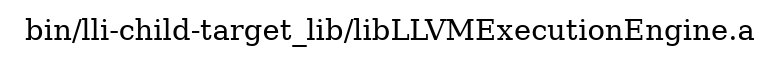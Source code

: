 digraph "bin/lli-child-target_lib/libLLVMExecutionEngine.a" {
	label="bin/lli-child-target_lib/libLLVMExecutionEngine.a";
	rankdir=LR;

}
